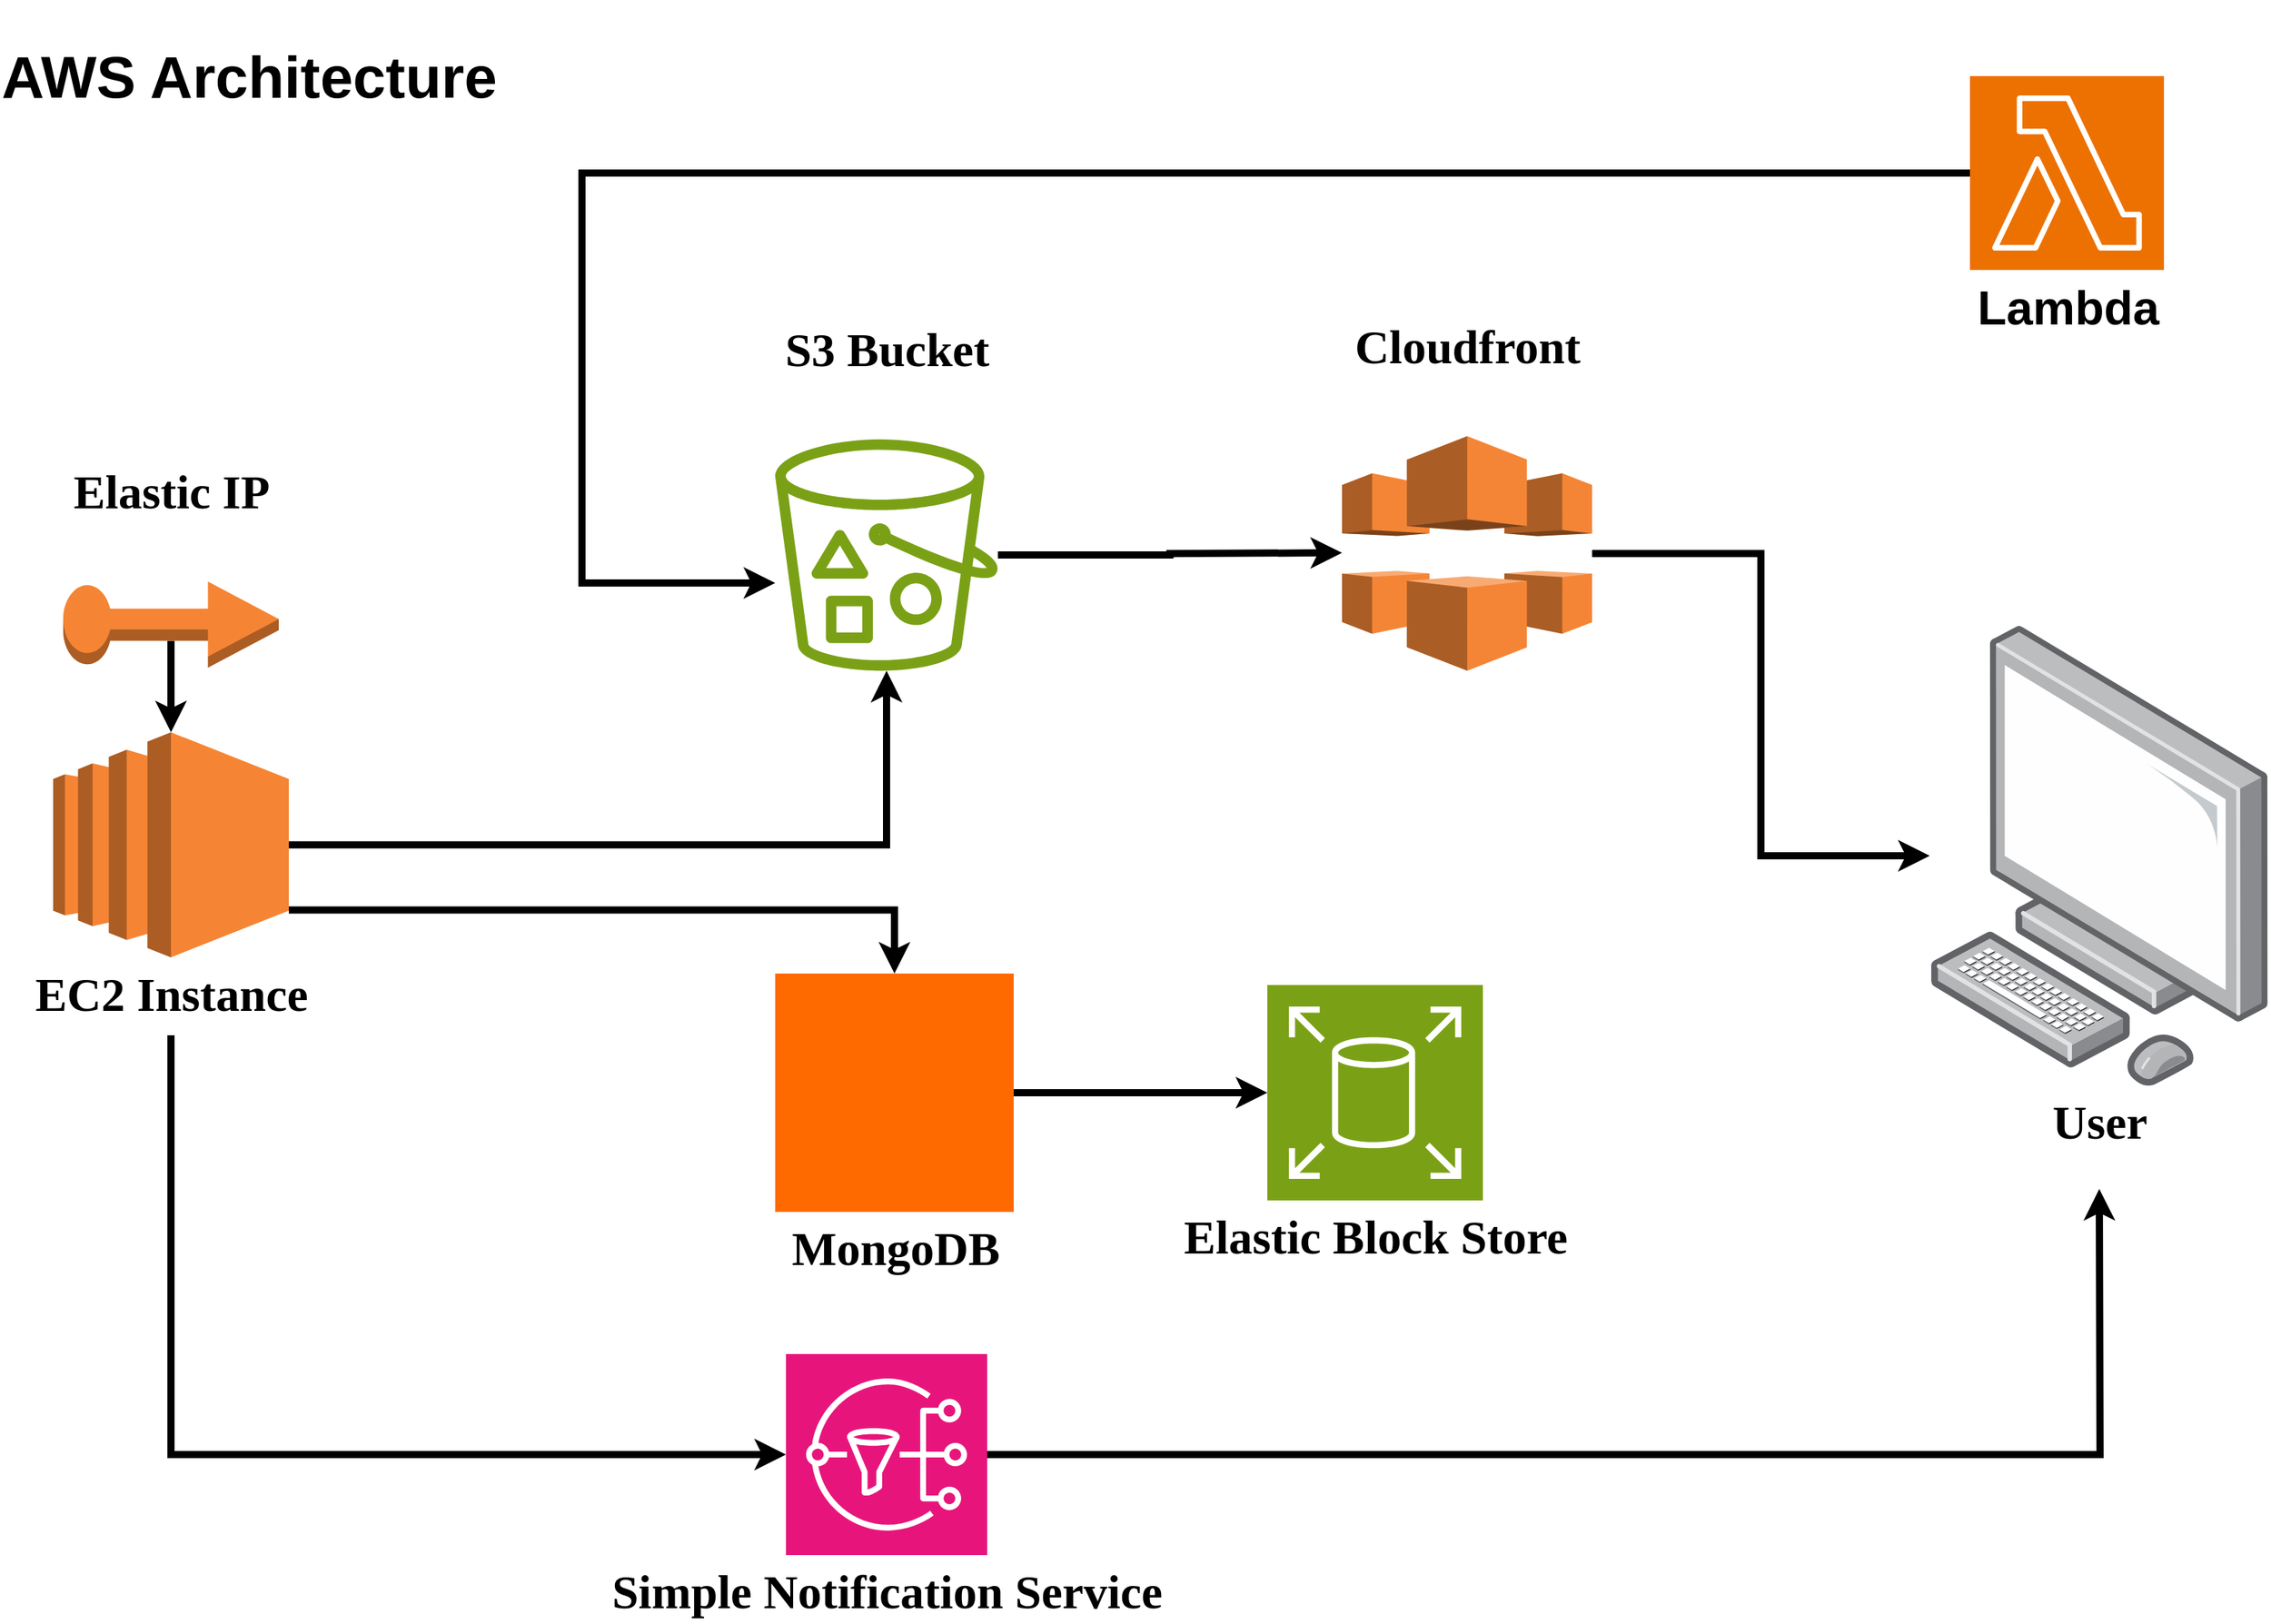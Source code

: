 <mxfile version="26.2.3">
  <diagram name="Page-1" id="7a6c530e-6e37-e111-ec74-82921da8cc10">
    <mxGraphModel dx="2522" dy="1435" grid="0" gridSize="10" guides="1" tooltips="1" connect="1" arrows="1" fold="1" page="1" pageScale="1.5" pageWidth="1169" pageHeight="826" background="none" math="0" shadow="0">
      <root>
        <mxCell id="0" style=";html=1;" />
        <mxCell id="1" style=";html=1;" parent="0" />
        <mxCell id="2FV92E6_kj3xv08Foaql-3" value="S3 Bucket&lt;div&gt;&lt;br&gt;&lt;/div&gt;" style="outlineConnect=0;fontColor=light-dark(#000000,#000000);gradientColor=none;fillColor=#7AA116;strokeColor=none;verticalLabelPosition=top;verticalAlign=bottom;align=center;html=1;fontSize=33;fontStyle=1;aspect=fixed;pointerEvents=1;shape=mxgraph.aws4.bucket_with_objects;labelPosition=center;movable=1;resizable=1;rotatable=1;deletable=1;editable=1;locked=0;connectable=1;fontFamily=Georgia;strokeWidth=9;" parent="1" vertex="1">
          <mxGeometry x="561.5" y="329.94" width="155" height="161.2" as="geometry" />
        </mxCell>
        <mxCell id="JWT1KM4LXN9CEUxrUV-3-17" style="edgeStyle=orthogonalEdgeStyle;rounded=0;orthogonalLoop=1;jettySize=auto;html=1;entryX=0;entryY=0.5;entryDx=0;entryDy=0;entryPerimeter=0;strokeWidth=5;strokeColor=light-dark(#000000,#000000);" edge="1" parent="1" source="2FV92E6_kj3xv08Foaql-4" target="2FV92E6_kj3xv08Foaql-7">
          <mxGeometry relative="1" as="geometry">
            <mxPoint x="958.0" y="718" as="targetPoint" />
          </mxGeometry>
        </mxCell>
        <mxCell id="2FV92E6_kj3xv08Foaql-4" value="MongoDB" style="points=[];aspect=fixed;html=1;align=center;shadow=0;fillColor=#FF6A00;strokeColor=none;shape=mxgraph.alibaba_cloud.mongodb;fontSize=33;verticalAlign=top;labelPosition=center;verticalLabelPosition=bottom;fontStyle=1;movable=1;resizable=1;rotatable=1;deletable=1;editable=1;locked=0;connectable=1;fontColor=light-dark(#000000,#000000);fontFamily=Georgia;strokeWidth=9;" parent="1" vertex="1">
          <mxGeometry x="561.5" y="702" width="166" height="166" as="geometry" />
        </mxCell>
        <mxCell id="JWT1KM4LXN9CEUxrUV-3-15" style="edgeStyle=orthogonalEdgeStyle;rounded=0;orthogonalLoop=1;jettySize=auto;html=1;strokeWidth=5;strokeColor=light-dark(#000000,#000000);" edge="1" parent="1" source="2FV92E6_kj3xv08Foaql-5" target="2FV92E6_kj3xv08Foaql-3">
          <mxGeometry relative="1" as="geometry" />
        </mxCell>
        <mxCell id="JWT1KM4LXN9CEUxrUV-3-16" style="edgeStyle=orthogonalEdgeStyle;rounded=0;orthogonalLoop=1;jettySize=auto;html=1;exitX=1;exitY=0.79;exitDx=0;exitDy=0;exitPerimeter=0;strokeWidth=5;strokeColor=light-dark(#000000,#000000);" edge="1" parent="1" source="2FV92E6_kj3xv08Foaql-5" target="2FV92E6_kj3xv08Foaql-4">
          <mxGeometry relative="1" as="geometry" />
        </mxCell>
        <mxCell id="2FV92E6_kj3xv08Foaql-5" value="EC2 Instance" style="outlineConnect=0;verticalLabelPosition=bottom;verticalAlign=top;align=center;html=1;shape=mxgraph.aws3.ec2;fillColor=#F58534;gradientColor=none;fontSize=33;fontStyle=1;aspect=fixed;movable=1;resizable=1;rotatable=1;deletable=1;editable=1;locked=0;connectable=1;fontColor=light-dark(#000000,#000000);fontFamily=Georgia;strokeWidth=9;" parent="1" vertex="1">
          <mxGeometry x="59" y="534" width="164" height="156.72" as="geometry" />
        </mxCell>
        <mxCell id="JWT1KM4LXN9CEUxrUV-3-19" style="edgeStyle=orthogonalEdgeStyle;rounded=0;orthogonalLoop=1;jettySize=auto;html=1;strokeWidth=5;strokeColor=light-dark(#000000,#000000);" edge="1" parent="1" source="2FV92E6_kj3xv08Foaql-6" target="2FV92E6_kj3xv08Foaql-16">
          <mxGeometry relative="1" as="geometry" />
        </mxCell>
        <mxCell id="2FV92E6_kj3xv08Foaql-6" value="Cloudfront&lt;div&gt;&lt;br&gt;&lt;/div&gt;" style="outlineConnect=0;verticalLabelPosition=top;verticalAlign=bottom;align=center;html=1;shape=mxgraph.aws3.cloudfront;fillColor=#F58536;gradientColor=none;fontSize=33;labelPosition=center;fontStyle=1;aspect=fixed;movable=1;resizable=1;rotatable=1;deletable=1;editable=1;locked=0;connectable=1;fontColor=light-dark(#000000,#000000);fontFamily=Georgia;strokeWidth=9;" parent="1" vertex="1">
          <mxGeometry x="956" y="327.8" width="174" height="163.34" as="geometry" />
        </mxCell>
        <mxCell id="2FV92E6_kj3xv08Foaql-7" value="&lt;font&gt;Elastic Block Store&lt;/font&gt;&lt;div&gt;&lt;br&gt;&lt;/div&gt;" style="points=[[0,0,0],[0.25,0,0],[0.5,0,0],[0.75,0,0],[1,0,0],[0,1,0],[0.25,1,0],[0.5,1,0],[0.75,1,0],[1,1,0],[0,0.25,0],[0,0.5,0],[0,0.75,0],[1,0.25,0],[1,0.5,0],[1,0.75,0]];outlineConnect=0;fontColor=light-dark(#000000,#000000);fillColor=#7AA116;strokeColor=#ffffff;verticalLabelPosition=bottom;verticalAlign=top;align=center;html=1;fontSize=33;fontStyle=1;shape=mxgraph.aws4.resourceIcon;resIcon=mxgraph.aws4.elastic_block_store;aspect=fixed;movable=1;resizable=1;rotatable=1;deletable=1;editable=1;locked=0;connectable=1;fontFamily=Georgia;strokeWidth=9;" parent="1" vertex="1">
          <mxGeometry x="904" y="710" width="150" height="150" as="geometry" />
        </mxCell>
        <mxCell id="2FV92E6_kj3xv08Foaql-11" value="Elastic IP&lt;div&gt;&lt;br&gt;&lt;/div&gt;" style="outlineConnect=0;verticalLabelPosition=top;verticalAlign=bottom;align=center;html=1;shape=mxgraph.aws3.elastic_ip;fillColor=#F58534;gradientColor=none;fontSize=33;labelPosition=center;fontStyle=1;aspect=fixed;movable=1;resizable=1;rotatable=1;deletable=1;editable=1;locked=0;connectable=1;fontColor=light-dark(#000000,#000000);fontFamily=Georgia;strokeWidth=9;" parent="1" vertex="1">
          <mxGeometry x="66" y="429" width="150" height="60" as="geometry" />
        </mxCell>
        <mxCell id="2FV92E6_kj3xv08Foaql-16" value="User" style="image;points=[];aspect=fixed;html=1;align=center;shadow=0;image=img/lib/allied_telesis/computer_and_terminals/Personal_Computer.svg;fontSize=33;labelBackgroundColor=none;fontStyle=1;movable=1;resizable=1;rotatable=1;deletable=1;editable=1;locked=0;connectable=1;fontColor=light-dark(#000000,#000000);fontFamily=Georgia;strokeWidth=9;" parent="1" vertex="1">
          <mxGeometry x="1365" y="460" width="236.12" height="320" as="geometry" />
        </mxCell>
        <mxCell id="JWT1KM4LXN9CEUxrUV-3-11" style="edgeStyle=orthogonalEdgeStyle;rounded=0;orthogonalLoop=1;jettySize=auto;html=1;strokeWidth=5;strokeColor=light-dark(#000000,#000000);" edge="1" parent="1" source="maR94bAQzjeONWRQdzdn-1">
          <mxGeometry relative="1" as="geometry">
            <mxPoint x="1483" y="852" as="targetPoint" />
          </mxGeometry>
        </mxCell>
        <mxCell id="maR94bAQzjeONWRQdzdn-1" value="Simple Notification Service" style="points=[[0,0,0],[0.25,0,0],[0.5,0,0],[0.75,0,0],[1,0,0],[0,1,0],[0.25,1,0],[0.5,1,0],[0.75,1,0],[1,1,0],[0,0.25,0],[0,0.5,0],[0,0.75,0],[1,0.25,0],[1,0.5,0],[1,0.75,0]];outlineConnect=0;fontColor=light-dark(#000000,#000000);fillColor=#E7157B;strokeColor=#ffffff;verticalLabelPosition=bottom;verticalAlign=top;align=center;html=1;fontSize=33;fontStyle=1;aspect=fixed;shape=mxgraph.aws4.resourceIcon;resIcon=mxgraph.aws4.sns;fontFamily=Georgia;movable=1;resizable=1;rotatable=1;deletable=1;editable=1;locked=0;connectable=1;strokeWidth=9;" parent="1" vertex="1">
          <mxGeometry x="569" y="967" width="140" height="140" as="geometry" />
        </mxCell>
        <mxCell id="maR94bAQzjeONWRQdzdn-10" value="AWS Architecture&lt;div&gt;&lt;br&gt;&lt;/div&gt;" style="text;html=1;align=center;verticalAlign=middle;resizable=1;points=[];autosize=1;strokeColor=none;fillColor=none;fontSize=41;fontStyle=1;movable=1;rotatable=1;deletable=1;editable=1;locked=0;connectable=1;strokeWidth=9;fontColor=light-dark(#000000,#000000);labelPosition=center;verticalLabelPosition=middle;" parent="1" vertex="1">
          <mxGeometry x="26" y="24" width="338" height="157" as="geometry" />
        </mxCell>
        <mxCell id="JWT1KM4LXN9CEUxrUV-3-12" style="edgeStyle=orthogonalEdgeStyle;rounded=0;orthogonalLoop=1;jettySize=auto;html=1;strokeWidth=5;strokeColor=light-dark(#000000,#000000);exitX=0;exitY=0.5;exitDx=0;exitDy=0;exitPerimeter=0;" edge="1" parent="1" source="JWT1KM4LXN9CEUxrUV-3-1" target="2FV92E6_kj3xv08Foaql-3">
          <mxGeometry relative="1" as="geometry">
            <mxPoint x="480" y="430" as="targetPoint" />
            <mxPoint x="1322" y="200" as="sourcePoint" />
            <Array as="points">
              <mxPoint x="427" y="144" />
              <mxPoint x="427" y="430" />
            </Array>
          </mxGeometry>
        </mxCell>
        <mxCell id="JWT1KM4LXN9CEUxrUV-3-1" value="Lambda&lt;div&gt;&lt;br&gt;&lt;/div&gt;" style="points=[[0,0,0],[0.25,0,0],[0.5,0,0],[0.75,0,0],[1,0,0],[0,1,0],[0.25,1,0],[0.5,1,0],[0.75,1,0],[1,1,0],[0,0.25,0],[0,0.5,0],[0,0.75,0],[1,0.25,0],[1,0.5,0],[1,0.75,0]];outlineConnect=0;fontColor=light-dark(#000000,#000000);fillColor=#ED7100;strokeColor=#ffffff;verticalLabelPosition=bottom;verticalAlign=top;align=center;html=1;fontSize=33;fontStyle=1;aspect=fixed;shape=mxgraph.aws4.resourceIcon;resIcon=mxgraph.aws4.lambda;strokeWidth=9;labelPosition=center;" vertex="1" parent="1">
          <mxGeometry x="1393" y="77" width="135" height="135" as="geometry" />
        </mxCell>
        <mxCell id="JWT1KM4LXN9CEUxrUV-3-8" style="edgeStyle=orthogonalEdgeStyle;rounded=0;orthogonalLoop=1;jettySize=auto;html=1;entryX=0;entryY=0.5;entryDx=0;entryDy=0;entryPerimeter=0;strokeWidth=5;strokeColor=light-dark(#000000,#000000);" edge="1" parent="1" target="maR94bAQzjeONWRQdzdn-1">
          <mxGeometry relative="1" as="geometry">
            <mxPoint x="141" y="745" as="sourcePoint" />
            <Array as="points">
              <mxPoint x="141" y="1037" />
            </Array>
          </mxGeometry>
        </mxCell>
        <mxCell id="JWT1KM4LXN9CEUxrUV-3-10" style="edgeStyle=orthogonalEdgeStyle;rounded=0;orthogonalLoop=1;jettySize=auto;html=1;exitX=0.5;exitY=0.69;exitDx=0;exitDy=0;exitPerimeter=0;entryX=0.5;entryY=0;entryDx=0;entryDy=0;entryPerimeter=0;strokeWidth=5;strokeColor=light-dark(#000000,#000000);" edge="1" parent="1" source="2FV92E6_kj3xv08Foaql-11" target="2FV92E6_kj3xv08Foaql-5">
          <mxGeometry relative="1" as="geometry" />
        </mxCell>
        <mxCell id="JWT1KM4LXN9CEUxrUV-3-18" style="edgeStyle=orthogonalEdgeStyle;rounded=0;orthogonalLoop=1;jettySize=auto;html=1;strokeWidth=5;strokeColor=light-dark(#000000,#000000);" edge="1" parent="1" source="2FV92E6_kj3xv08Foaql-3">
          <mxGeometry relative="1" as="geometry">
            <mxPoint x="956" y="409" as="targetPoint" />
          </mxGeometry>
        </mxCell>
      </root>
    </mxGraphModel>
  </diagram>
</mxfile>
